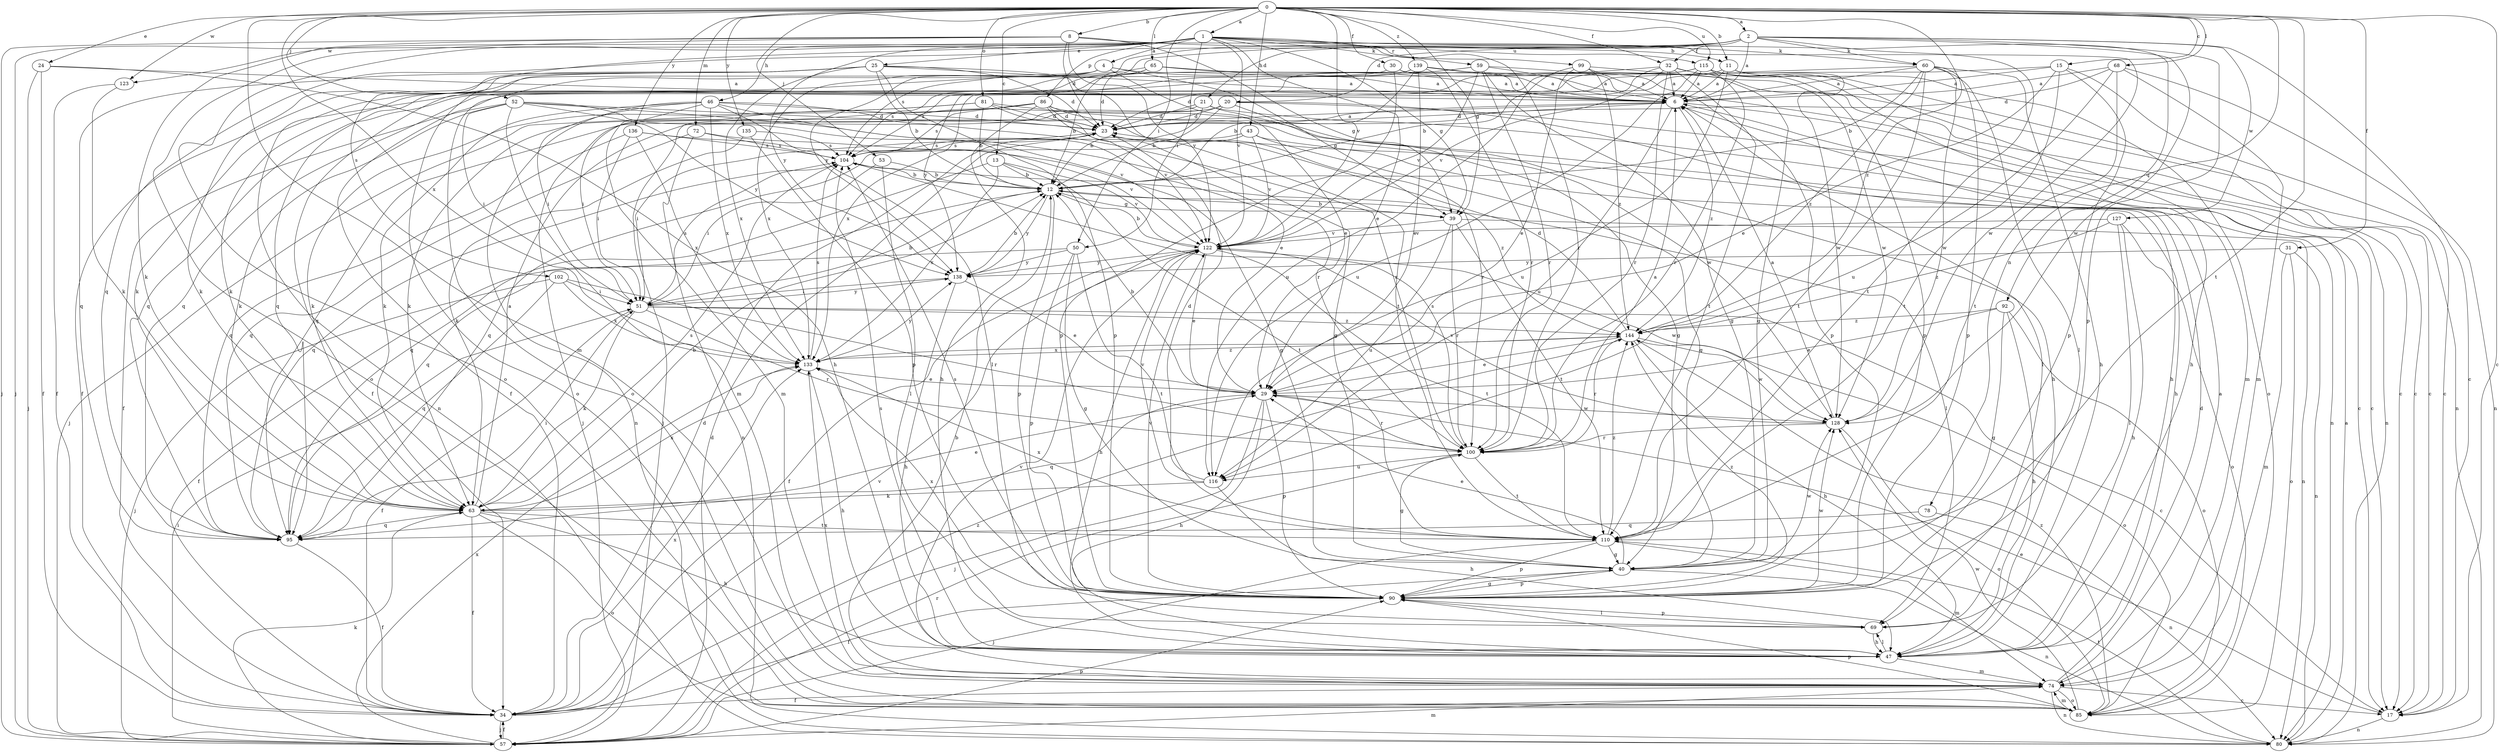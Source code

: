 strict digraph  {
0;
1;
2;
4;
6;
8;
11;
12;
13;
15;
17;
20;
21;
23;
24;
25;
29;
30;
31;
32;
34;
39;
40;
43;
46;
47;
50;
51;
52;
53;
57;
59;
60;
63;
65;
68;
69;
72;
74;
78;
80;
81;
85;
86;
90;
92;
95;
99;
100;
102;
104;
110;
115;
116;
122;
123;
127;
128;
133;
135;
136;
138;
139;
144;
0 -> 1  [label=a];
0 -> 2  [label=a];
0 -> 8  [label=b];
0 -> 11  [label=b];
0 -> 13  [label=c];
0 -> 15  [label=c];
0 -> 17  [label=c];
0 -> 24  [label=e];
0 -> 30  [label=f];
0 -> 31  [label=f];
0 -> 32  [label=f];
0 -> 39  [label=g];
0 -> 43  [label=h];
0 -> 50  [label=i];
0 -> 52  [label=j];
0 -> 53  [label=j];
0 -> 65  [label=l];
0 -> 68  [label=l];
0 -> 72  [label=m];
0 -> 74  [label=m];
0 -> 78  [label=n];
0 -> 81  [label=o];
0 -> 110  [label=t];
0 -> 115  [label=u];
0 -> 122  [label=v];
0 -> 123  [label=w];
0 -> 133  [label=x];
0 -> 135  [label=y];
0 -> 136  [label=y];
0 -> 139  [label=z];
0 -> 144  [label=z];
1 -> 4  [label=a];
1 -> 25  [label=e];
1 -> 29  [label=e];
1 -> 39  [label=g];
1 -> 46  [label=h];
1 -> 50  [label=i];
1 -> 57  [label=j];
1 -> 59  [label=k];
1 -> 60  [label=k];
1 -> 85  [label=o];
1 -> 86  [label=p];
1 -> 92  [label=q];
1 -> 99  [label=r];
1 -> 100  [label=r];
1 -> 102  [label=s];
1 -> 115  [label=u];
1 -> 122  [label=v];
1 -> 123  [label=w];
1 -> 138  [label=y];
2 -> 6  [label=a];
2 -> 17  [label=c];
2 -> 20  [label=d];
2 -> 21  [label=d];
2 -> 32  [label=f];
2 -> 60  [label=k];
2 -> 90  [label=p];
2 -> 95  [label=q];
2 -> 104  [label=s];
2 -> 110  [label=t];
2 -> 127  [label=w];
2 -> 128  [label=w];
2 -> 138  [label=y];
4 -> 6  [label=a];
4 -> 29  [label=e];
4 -> 34  [label=f];
4 -> 39  [label=g];
4 -> 85  [label=o];
4 -> 133  [label=x];
6 -> 23  [label=d];
6 -> 69  [label=l];
6 -> 80  [label=n];
6 -> 116  [label=u];
6 -> 144  [label=z];
8 -> 11  [label=b];
8 -> 23  [label=d];
8 -> 39  [label=g];
8 -> 57  [label=j];
8 -> 63  [label=k];
8 -> 85  [label=o];
8 -> 122  [label=v];
8 -> 128  [label=w];
11 -> 6  [label=a];
11 -> 85  [label=o];
11 -> 95  [label=q];
11 -> 116  [label=u];
11 -> 128  [label=w];
12 -> 39  [label=g];
12 -> 69  [label=l];
12 -> 90  [label=p];
12 -> 95  [label=q];
12 -> 138  [label=y];
13 -> 12  [label=b];
13 -> 95  [label=q];
13 -> 110  [label=t];
13 -> 122  [label=v];
13 -> 133  [label=x];
15 -> 6  [label=a];
15 -> 17  [label=c];
15 -> 29  [label=e];
15 -> 90  [label=p];
15 -> 110  [label=t];
15 -> 133  [label=x];
17 -> 29  [label=e];
17 -> 80  [label=n];
20 -> 12  [label=b];
20 -> 17  [label=c];
20 -> 23  [label=d];
20 -> 40  [label=g];
20 -> 47  [label=h];
20 -> 57  [label=j];
20 -> 95  [label=q];
21 -> 12  [label=b];
21 -> 17  [label=c];
21 -> 23  [label=d];
21 -> 47  [label=h];
21 -> 57  [label=j];
23 -> 6  [label=a];
23 -> 51  [label=i];
23 -> 104  [label=s];
24 -> 6  [label=a];
24 -> 34  [label=f];
24 -> 47  [label=h];
24 -> 57  [label=j];
25 -> 6  [label=a];
25 -> 12  [label=b];
25 -> 23  [label=d];
25 -> 63  [label=k];
25 -> 80  [label=n];
25 -> 85  [label=o];
25 -> 90  [label=p];
25 -> 95  [label=q];
25 -> 110  [label=t];
25 -> 133  [label=x];
29 -> 12  [label=b];
29 -> 47  [label=h];
29 -> 57  [label=j];
29 -> 90  [label=p];
29 -> 95  [label=q];
29 -> 100  [label=r];
29 -> 128  [label=w];
30 -> 6  [label=a];
30 -> 17  [label=c];
30 -> 63  [label=k];
30 -> 90  [label=p];
31 -> 74  [label=m];
31 -> 80  [label=n];
31 -> 85  [label=o];
31 -> 138  [label=y];
32 -> 6  [label=a];
32 -> 12  [label=b];
32 -> 23  [label=d];
32 -> 40  [label=g];
32 -> 90  [label=p];
32 -> 100  [label=r];
32 -> 110  [label=t];
32 -> 122  [label=v];
34 -> 23  [label=d];
34 -> 57  [label=j];
34 -> 122  [label=v];
34 -> 133  [label=x];
34 -> 144  [label=z];
39 -> 12  [label=b];
39 -> 80  [label=n];
39 -> 100  [label=r];
39 -> 110  [label=t];
39 -> 116  [label=u];
39 -> 122  [label=v];
40 -> 29  [label=e];
40 -> 34  [label=f];
40 -> 80  [label=n];
40 -> 90  [label=p];
40 -> 128  [label=w];
43 -> 40  [label=g];
43 -> 47  [label=h];
43 -> 95  [label=q];
43 -> 104  [label=s];
43 -> 122  [label=v];
46 -> 23  [label=d];
46 -> 29  [label=e];
46 -> 51  [label=i];
46 -> 63  [label=k];
46 -> 69  [label=l];
46 -> 74  [label=m];
46 -> 80  [label=n];
46 -> 100  [label=r];
46 -> 133  [label=x];
47 -> 69  [label=l];
47 -> 74  [label=m];
47 -> 104  [label=s];
50 -> 34  [label=f];
50 -> 40  [label=g];
50 -> 90  [label=p];
50 -> 110  [label=t];
50 -> 138  [label=y];
51 -> 12  [label=b];
51 -> 17  [label=c];
51 -> 34  [label=f];
51 -> 63  [label=k];
51 -> 100  [label=r];
51 -> 104  [label=s];
51 -> 138  [label=y];
51 -> 144  [label=z];
52 -> 23  [label=d];
52 -> 34  [label=f];
52 -> 51  [label=i];
52 -> 63  [label=k];
52 -> 74  [label=m];
52 -> 100  [label=r];
52 -> 122  [label=v];
52 -> 138  [label=y];
53 -> 12  [label=b];
53 -> 51  [label=i];
53 -> 69  [label=l];
57 -> 23  [label=d];
57 -> 34  [label=f];
57 -> 51  [label=i];
57 -> 63  [label=k];
57 -> 74  [label=m];
57 -> 90  [label=p];
57 -> 100  [label=r];
57 -> 133  [label=x];
59 -> 6  [label=a];
59 -> 34  [label=f];
59 -> 40  [label=g];
59 -> 90  [label=p];
59 -> 100  [label=r];
59 -> 104  [label=s];
59 -> 122  [label=v];
60 -> 6  [label=a];
60 -> 12  [label=b];
60 -> 34  [label=f];
60 -> 47  [label=h];
60 -> 69  [label=l];
60 -> 90  [label=p];
60 -> 110  [label=t];
60 -> 128  [label=w];
60 -> 144  [label=z];
63 -> 6  [label=a];
63 -> 12  [label=b];
63 -> 29  [label=e];
63 -> 34  [label=f];
63 -> 47  [label=h];
63 -> 85  [label=o];
63 -> 95  [label=q];
63 -> 104  [label=s];
63 -> 110  [label=t];
63 -> 133  [label=x];
65 -> 6  [label=a];
65 -> 12  [label=b];
65 -> 17  [label=c];
65 -> 63  [label=k];
65 -> 104  [label=s];
68 -> 6  [label=a];
68 -> 23  [label=d];
68 -> 74  [label=m];
68 -> 80  [label=n];
68 -> 110  [label=t];
68 -> 116  [label=u];
69 -> 47  [label=h];
69 -> 90  [label=p];
72 -> 80  [label=n];
72 -> 95  [label=q];
72 -> 104  [label=s];
72 -> 122  [label=v];
74 -> 6  [label=a];
74 -> 12  [label=b];
74 -> 17  [label=c];
74 -> 23  [label=d];
74 -> 34  [label=f];
74 -> 80  [label=n];
74 -> 85  [label=o];
74 -> 122  [label=v];
74 -> 133  [label=x];
78 -> 80  [label=n];
78 -> 95  [label=q];
80 -> 6  [label=a];
80 -> 110  [label=t];
81 -> 12  [label=b];
81 -> 23  [label=d];
81 -> 40  [label=g];
81 -> 51  [label=i];
81 -> 63  [label=k];
81 -> 128  [label=w];
85 -> 74  [label=m];
85 -> 90  [label=p];
85 -> 128  [label=w];
85 -> 144  [label=z];
86 -> 23  [label=d];
86 -> 47  [label=h];
86 -> 57  [label=j];
86 -> 63  [label=k];
86 -> 80  [label=n];
86 -> 100  [label=r];
86 -> 104  [label=s];
86 -> 122  [label=v];
90 -> 40  [label=g];
90 -> 69  [label=l];
90 -> 104  [label=s];
90 -> 122  [label=v];
90 -> 128  [label=w];
90 -> 133  [label=x];
90 -> 144  [label=z];
92 -> 29  [label=e];
92 -> 40  [label=g];
92 -> 47  [label=h];
92 -> 85  [label=o];
92 -> 144  [label=z];
95 -> 34  [label=f];
95 -> 51  [label=i];
99 -> 6  [label=a];
99 -> 29  [label=e];
99 -> 116  [label=u];
99 -> 128  [label=w];
99 -> 144  [label=z];
100 -> 6  [label=a];
100 -> 40  [label=g];
100 -> 104  [label=s];
100 -> 110  [label=t];
100 -> 116  [label=u];
102 -> 51  [label=i];
102 -> 57  [label=j];
102 -> 95  [label=q];
102 -> 100  [label=r];
102 -> 133  [label=x];
104 -> 12  [label=b];
104 -> 95  [label=q];
104 -> 144  [label=z];
110 -> 40  [label=g];
110 -> 57  [label=j];
110 -> 74  [label=m];
110 -> 90  [label=p];
110 -> 133  [label=x];
110 -> 144  [label=z];
115 -> 6  [label=a];
115 -> 17  [label=c];
115 -> 47  [label=h];
115 -> 74  [label=m];
115 -> 95  [label=q];
115 -> 100  [label=r];
115 -> 116  [label=u];
115 -> 138  [label=y];
116 -> 23  [label=d];
116 -> 47  [label=h];
116 -> 63  [label=k];
116 -> 122  [label=v];
122 -> 12  [label=b];
122 -> 29  [label=e];
122 -> 34  [label=f];
122 -> 47  [label=h];
122 -> 110  [label=t];
122 -> 128  [label=w];
122 -> 138  [label=y];
123 -> 34  [label=f];
123 -> 63  [label=k];
127 -> 47  [label=h];
127 -> 69  [label=l];
127 -> 85  [label=o];
127 -> 122  [label=v];
127 -> 144  [label=z];
128 -> 6  [label=a];
128 -> 85  [label=o];
128 -> 100  [label=r];
128 -> 122  [label=v];
133 -> 29  [label=e];
133 -> 47  [label=h];
133 -> 104  [label=s];
133 -> 138  [label=y];
133 -> 144  [label=z];
135 -> 63  [label=k];
135 -> 90  [label=p];
135 -> 104  [label=s];
136 -> 40  [label=g];
136 -> 51  [label=i];
136 -> 95  [label=q];
136 -> 104  [label=s];
136 -> 133  [label=x];
138 -> 12  [label=b];
138 -> 29  [label=e];
138 -> 47  [label=h];
138 -> 51  [label=i];
139 -> 6  [label=a];
139 -> 12  [label=b];
139 -> 23  [label=d];
139 -> 29  [label=e];
139 -> 80  [label=n];
139 -> 95  [label=q];
139 -> 100  [label=r];
144 -> 23  [label=d];
144 -> 29  [label=e];
144 -> 47  [label=h];
144 -> 85  [label=o];
144 -> 100  [label=r];
144 -> 128  [label=w];
144 -> 133  [label=x];
}
